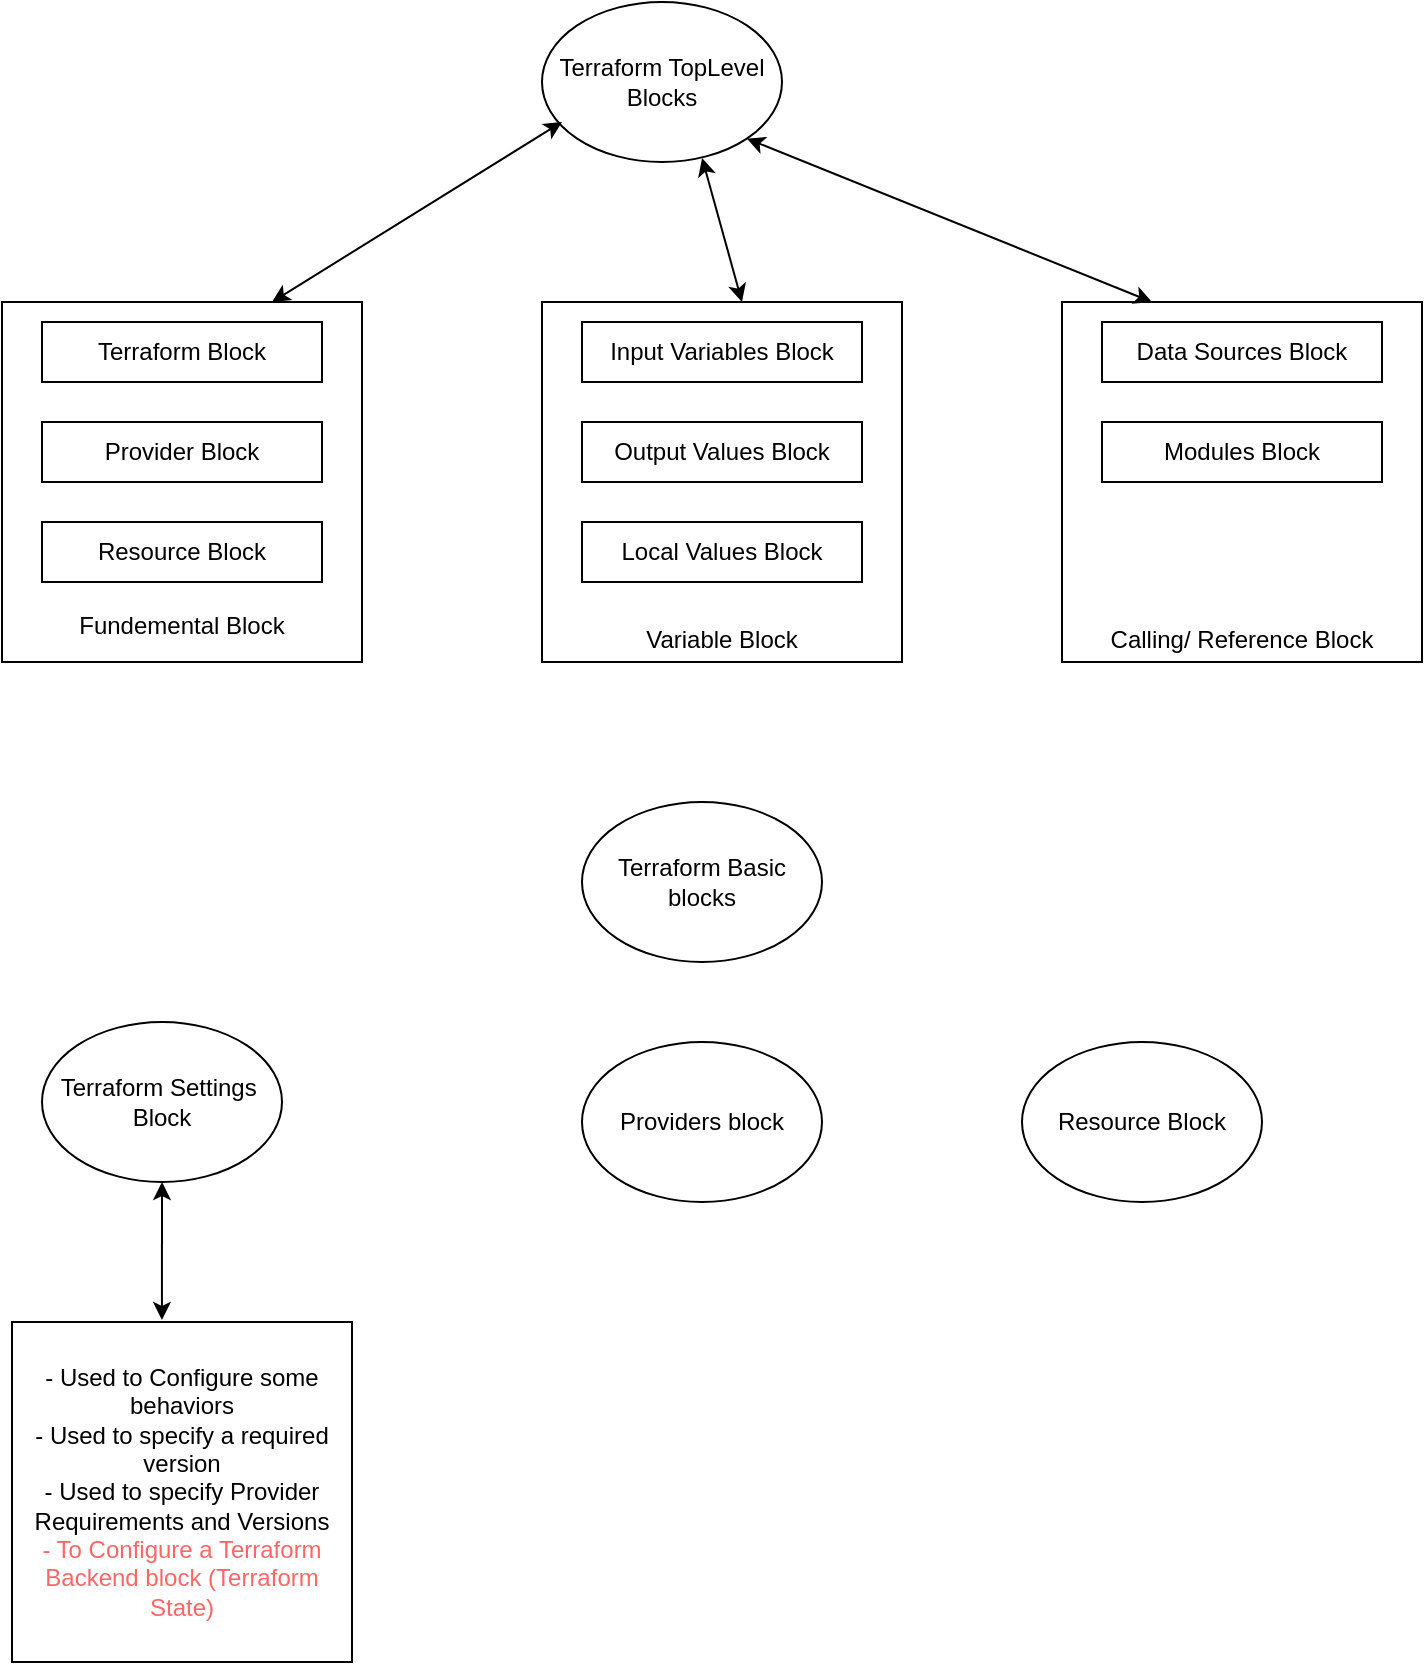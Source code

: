 <mxfile version="20.7.4" type="github">
  <diagram id="Sgv6cr8Wvo6JaJ9kn9vv" name="Page-1">
    <mxGraphModel dx="792" dy="778" grid="1" gridSize="10" guides="1" tooltips="1" connect="1" arrows="1" fold="1" page="1" pageScale="1" pageWidth="850" pageHeight="1100" math="0" shadow="0">
      <root>
        <mxCell id="0" />
        <mxCell id="1" parent="0" />
        <mxCell id="8_GV6-y4q7LSH-abXdu7-1" value="Terraform TopLevel&lt;br&gt;Blocks" style="ellipse;whiteSpace=wrap;html=1;" vertex="1" parent="1">
          <mxGeometry x="320" y="70" width="120" height="80" as="geometry" />
        </mxCell>
        <mxCell id="8_GV6-y4q7LSH-abXdu7-2" value="&lt;br&gt;&lt;br&gt;&lt;br&gt;&lt;br&gt;&lt;br&gt;&lt;br&gt;&lt;br&gt;&lt;br&gt;&lt;br&gt;&lt;br&gt;Fundemental Block" style="whiteSpace=wrap;html=1;aspect=fixed;" vertex="1" parent="1">
          <mxGeometry x="50" y="220" width="180" height="180" as="geometry" />
        </mxCell>
        <mxCell id="8_GV6-y4q7LSH-abXdu7-3" value="&lt;br&gt;&lt;br&gt;&lt;br&gt;&lt;br&gt;&lt;br&gt;&lt;br&gt;&lt;br&gt;&lt;br&gt;&lt;br&gt;&lt;br&gt;&lt;br&gt;Variable Block" style="whiteSpace=wrap;html=1;aspect=fixed;" vertex="1" parent="1">
          <mxGeometry x="320" y="220" width="180" height="180" as="geometry" />
        </mxCell>
        <mxCell id="8_GV6-y4q7LSH-abXdu7-4" value="&lt;br&gt;&lt;br&gt;&lt;br&gt;&lt;br&gt;&lt;br&gt;&lt;br&gt;&lt;br&gt;&lt;br&gt;&lt;br&gt;&lt;br&gt;&lt;br&gt;Calling/ Reference Block" style="whiteSpace=wrap;html=1;aspect=fixed;" vertex="1" parent="1">
          <mxGeometry x="580" y="220" width="180" height="180" as="geometry" />
        </mxCell>
        <mxCell id="8_GV6-y4q7LSH-abXdu7-5" value="Terraform Block" style="rounded=0;whiteSpace=wrap;html=1;" vertex="1" parent="1">
          <mxGeometry x="70" y="230" width="140" height="30" as="geometry" />
        </mxCell>
        <mxCell id="8_GV6-y4q7LSH-abXdu7-6" value="Provider Block" style="rounded=0;whiteSpace=wrap;html=1;" vertex="1" parent="1">
          <mxGeometry x="70" y="280" width="140" height="30" as="geometry" />
        </mxCell>
        <mxCell id="8_GV6-y4q7LSH-abXdu7-7" value="Resource Block" style="rounded=0;whiteSpace=wrap;html=1;" vertex="1" parent="1">
          <mxGeometry x="70" y="330" width="140" height="30" as="geometry" />
        </mxCell>
        <mxCell id="8_GV6-y4q7LSH-abXdu7-8" value="Input Variables Block" style="rounded=0;whiteSpace=wrap;html=1;" vertex="1" parent="1">
          <mxGeometry x="340" y="230" width="140" height="30" as="geometry" />
        </mxCell>
        <mxCell id="8_GV6-y4q7LSH-abXdu7-9" value="Output Values Block" style="rounded=0;whiteSpace=wrap;html=1;" vertex="1" parent="1">
          <mxGeometry x="340" y="280" width="140" height="30" as="geometry" />
        </mxCell>
        <mxCell id="8_GV6-y4q7LSH-abXdu7-10" value="Local Values Block" style="rounded=0;whiteSpace=wrap;html=1;" vertex="1" parent="1">
          <mxGeometry x="340" y="330" width="140" height="30" as="geometry" />
        </mxCell>
        <mxCell id="8_GV6-y4q7LSH-abXdu7-11" value="Data Sources Block" style="rounded=0;whiteSpace=wrap;html=1;" vertex="1" parent="1">
          <mxGeometry x="600" y="230" width="140" height="30" as="geometry" />
        </mxCell>
        <mxCell id="8_GV6-y4q7LSH-abXdu7-12" value="Modules Block" style="rounded=0;whiteSpace=wrap;html=1;" vertex="1" parent="1">
          <mxGeometry x="600" y="280" width="140" height="30" as="geometry" />
        </mxCell>
        <mxCell id="8_GV6-y4q7LSH-abXdu7-14" value="" style="endArrow=classic;startArrow=classic;html=1;rounded=0;exitX=0.75;exitY=0;exitDx=0;exitDy=0;" edge="1" parent="1" source="8_GV6-y4q7LSH-abXdu7-2">
          <mxGeometry width="50" height="50" relative="1" as="geometry">
            <mxPoint x="280" y="180" as="sourcePoint" />
            <mxPoint x="330" y="130" as="targetPoint" />
          </mxGeometry>
        </mxCell>
        <mxCell id="8_GV6-y4q7LSH-abXdu7-15" value="" style="endArrow=classic;startArrow=classic;html=1;rounded=0;exitX=0.75;exitY=0;exitDx=0;exitDy=0;entryX=0.667;entryY=0.975;entryDx=0;entryDy=0;entryPerimeter=0;" edge="1" parent="1" target="8_GV6-y4q7LSH-abXdu7-1">
          <mxGeometry width="50" height="50" relative="1" as="geometry">
            <mxPoint x="420" y="220" as="sourcePoint" />
            <mxPoint x="565" y="130" as="targetPoint" />
          </mxGeometry>
        </mxCell>
        <mxCell id="8_GV6-y4q7LSH-abXdu7-16" value="" style="endArrow=classic;startArrow=classic;html=1;rounded=0;exitX=0.25;exitY=0;exitDx=0;exitDy=0;entryX=1;entryY=1;entryDx=0;entryDy=0;" edge="1" parent="1" source="8_GV6-y4q7LSH-abXdu7-4" target="8_GV6-y4q7LSH-abXdu7-1">
          <mxGeometry x="0.047" y="-83" width="50" height="50" relative="1" as="geometry">
            <mxPoint x="509.96" y="212" as="sourcePoint" />
            <mxPoint x="490.0" y="140" as="targetPoint" />
            <mxPoint as="offset" />
          </mxGeometry>
        </mxCell>
        <mxCell id="8_GV6-y4q7LSH-abXdu7-17" value="Terraform Basic blocks" style="ellipse;whiteSpace=wrap;html=1;" vertex="1" parent="1">
          <mxGeometry x="340" y="470" width="120" height="80" as="geometry" />
        </mxCell>
        <mxCell id="8_GV6-y4q7LSH-abXdu7-18" value="Terraform Settings&amp;nbsp; Block" style="ellipse;whiteSpace=wrap;html=1;" vertex="1" parent="1">
          <mxGeometry x="70" y="580" width="120" height="80" as="geometry" />
        </mxCell>
        <mxCell id="8_GV6-y4q7LSH-abXdu7-19" value="Providers block" style="ellipse;whiteSpace=wrap;html=1;" vertex="1" parent="1">
          <mxGeometry x="340" y="590" width="120" height="80" as="geometry" />
        </mxCell>
        <mxCell id="8_GV6-y4q7LSH-abXdu7-20" value="Resource Block" style="ellipse;whiteSpace=wrap;html=1;" vertex="1" parent="1">
          <mxGeometry x="560" y="590" width="120" height="80" as="geometry" />
        </mxCell>
        <mxCell id="8_GV6-y4q7LSH-abXdu7-21" value="- Used to Configure some behaviors&lt;br&gt;- Used to specify a required version&lt;br&gt;- Used to specify Provider Requirements and Versions&lt;br&gt;&lt;font color=&quot;#ff6666&quot;&gt;- To Configure a Terraform Backend block (Terraform State)&lt;/font&gt;" style="whiteSpace=wrap;html=1;aspect=fixed;" vertex="1" parent="1">
          <mxGeometry x="55" y="730" width="170" height="170" as="geometry" />
        </mxCell>
        <mxCell id="8_GV6-y4q7LSH-abXdu7-22" value="" style="endArrow=classic;startArrow=classic;html=1;rounded=0;fontColor=#FF6666;exitX=0.441;exitY=-0.006;exitDx=0;exitDy=0;exitPerimeter=0;" edge="1" parent="1" source="8_GV6-y4q7LSH-abXdu7-21">
          <mxGeometry width="50" height="50" relative="1" as="geometry">
            <mxPoint x="80" y="710" as="sourcePoint" />
            <mxPoint x="130" y="660" as="targetPoint" />
          </mxGeometry>
        </mxCell>
      </root>
    </mxGraphModel>
  </diagram>
</mxfile>
